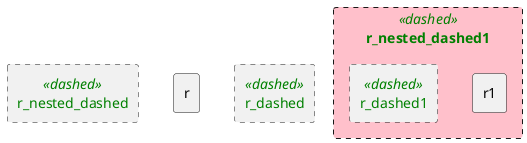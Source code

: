 {
  "sha1": "7bvkwpnzxuxhzswd0usty356fmyece2",
  "insertion": {
    "when": "2024-05-30T20:48:21.162Z",
    "url": "https://forum.plantuml.net/14179/style-manage-style-dashed-dotted-nested-element-deployment",
    "user": "plantuml@gmail.com"
  }
}
@startuml
<style>
.dashed {
    LineStyle 5
    FontColor Green
}
</style>

rectangle r
rectangle r_dashed <<dashed>>
rectangle r_nested_dashed <<dashed>> {
}

rectangle r_nested_dashed1 <<dashed>> #pink {
  rectangle r1
  rectangle r_dashed1 <<dashed>>
}
@enduml
